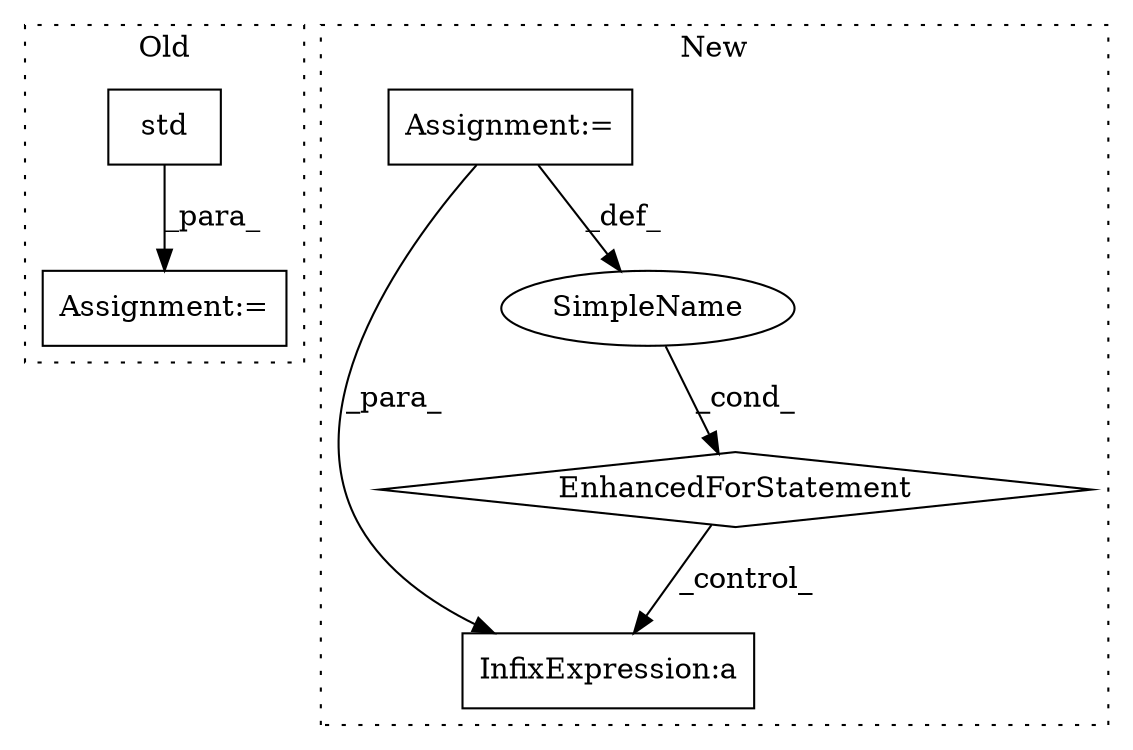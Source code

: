 digraph G {
subgraph cluster0 {
1 [label="std" a="32" s="4035,4040" l="4,1" shape="box"];
4 [label="Assignment:=" a="7" s="4030" l="2" shape="box"];
label = "Old";
style="dotted";
}
subgraph cluster1 {
2 [label="EnhancedForStatement" a="70" s="4862,4949" l="63,2" shape="diamond"];
3 [label="Assignment:=" a="7" s="4862,4949" l="63,2" shape="box"];
5 [label="InfixExpression:a" a="27" s="4997" l="3" shape="box"];
6 [label="SimpleName" a="42" s="4929" l="1" shape="ellipse"];
label = "New";
style="dotted";
}
1 -> 4 [label="_para_"];
2 -> 5 [label="_control_"];
3 -> 6 [label="_def_"];
3 -> 5 [label="_para_"];
6 -> 2 [label="_cond_"];
}